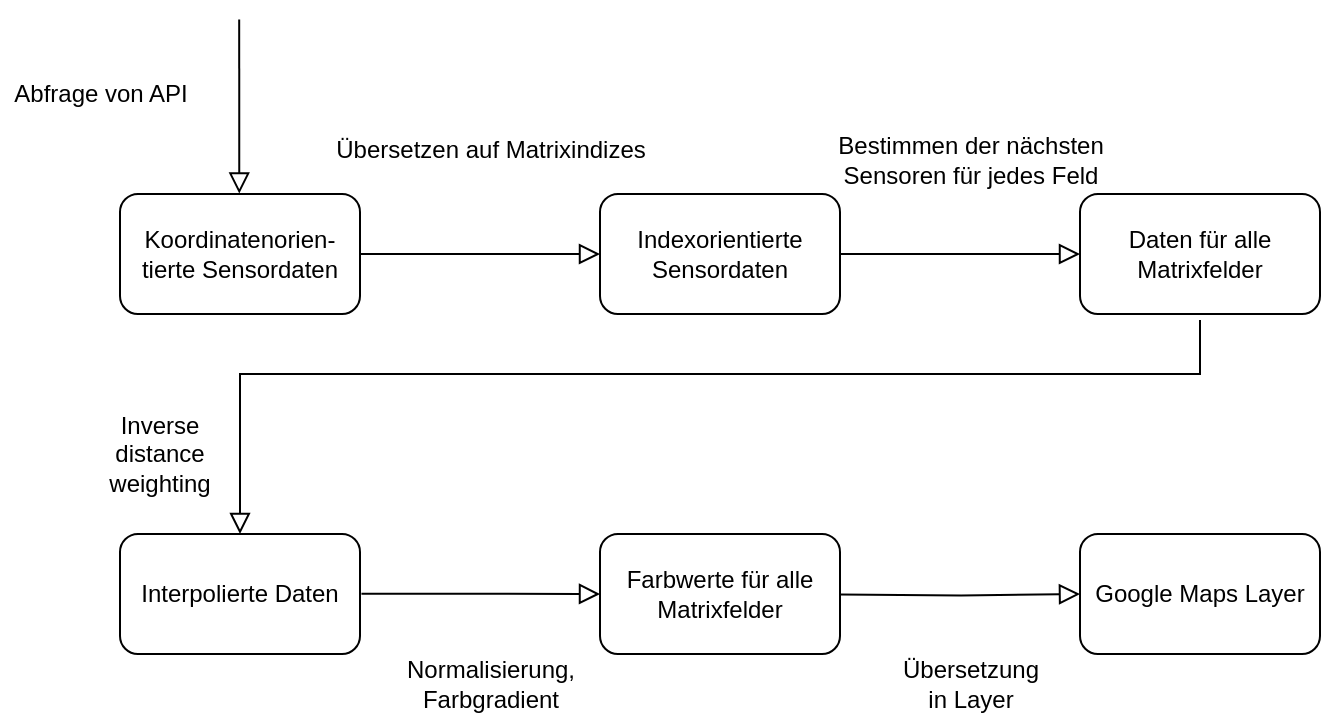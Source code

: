 <mxfile version="12.5.5" type="device"><diagram id="C5RBs43oDa-KdzZeNtuy" name="Page-1"><mxGraphModel dx="778" dy="1152" grid="1" gridSize="10" guides="1" tooltips="1" connect="1" arrows="1" fold="1" page="1" pageScale="1" pageWidth="827" pageHeight="1169" math="0" shadow="0"><root><mxCell id="WIyWlLk6GJQsqaUBKTNV-0"/><mxCell id="WIyWlLk6GJQsqaUBKTNV-1" parent="WIyWlLk6GJQsqaUBKTNV-0"/><mxCell id="WIyWlLk6GJQsqaUBKTNV-2" value="" style="rounded=0;html=1;jettySize=auto;orthogonalLoop=1;fontSize=11;endArrow=block;endFill=0;endSize=8;strokeWidth=1;shadow=0;labelBackgroundColor=none;edgeStyle=orthogonalEdgeStyle;entryX=0;entryY=0.5;entryDx=0;entryDy=0;" parent="WIyWlLk6GJQsqaUBKTNV-1" source="WIyWlLk6GJQsqaUBKTNV-3" target="g_OyMj41yCr8lyu9X0SW-0" edge="1"><mxGeometry relative="1" as="geometry"><mxPoint x="440" y="80" as="targetPoint"/></mxGeometry></mxCell><mxCell id="WIyWlLk6GJQsqaUBKTNV-3" value="Koordinatenorien-tierte Sensordaten" style="rounded=1;whiteSpace=wrap;html=1;fontSize=12;glass=0;strokeWidth=1;shadow=0;" parent="WIyWlLk6GJQsqaUBKTNV-1" vertex="1"><mxGeometry x="120" y="110" width="120" height="60" as="geometry"/></mxCell><mxCell id="g_OyMj41yCr8lyu9X0SW-0" value="&lt;div&gt;Indexorientierte&lt;/div&gt;&lt;div&gt;Sensordaten&lt;br&gt;&lt;/div&gt;" style="rounded=1;whiteSpace=wrap;html=1;" vertex="1" parent="WIyWlLk6GJQsqaUBKTNV-1"><mxGeometry x="360" y="110" width="120" height="60" as="geometry"/></mxCell><mxCell id="g_OyMj41yCr8lyu9X0SW-5" value="" style="rounded=0;html=1;jettySize=auto;orthogonalLoop=1;fontSize=11;endArrow=block;endFill=0;endSize=8;strokeWidth=1;shadow=0;labelBackgroundColor=none;edgeStyle=orthogonalEdgeStyle;entryX=0.592;entryY=-0.075;entryDx=0;entryDy=0;entryPerimeter=0;" edge="1" parent="WIyWlLk6GJQsqaUBKTNV-1"><mxGeometry relative="1" as="geometry"><mxPoint x="179.6" y="22.8" as="sourcePoint"/><mxPoint x="179.64" y="109.8" as="targetPoint"/><Array as="points"><mxPoint x="179.6" y="22.8"/></Array></mxGeometry></mxCell><mxCell id="g_OyMj41yCr8lyu9X0SW-11" value="Übersetzen auf Matrixindizes" style="text;html=1;align=center;verticalAlign=middle;resizable=0;points=[];autosize=1;" vertex="1" parent="WIyWlLk6GJQsqaUBKTNV-1"><mxGeometry x="220" y="78" width="170" height="20" as="geometry"/></mxCell><mxCell id="g_OyMj41yCr8lyu9X0SW-12" value="&lt;div&gt;Bestimmen der nächsten&lt;/div&gt;&lt;div&gt;Sensoren für jedes Feld&lt;br&gt;&lt;/div&gt;" style="text;html=1;align=center;verticalAlign=middle;resizable=0;points=[];autosize=1;" vertex="1" parent="WIyWlLk6GJQsqaUBKTNV-1"><mxGeometry x="470" y="78" width="150" height="30" as="geometry"/></mxCell><mxCell id="g_OyMj41yCr8lyu9X0SW-14" value="Daten für alle Matrixfelder" style="rounded=1;whiteSpace=wrap;html=1;" vertex="1" parent="WIyWlLk6GJQsqaUBKTNV-1"><mxGeometry x="600" y="110" width="120" height="60" as="geometry"/></mxCell><mxCell id="g_OyMj41yCr8lyu9X0SW-15" value="" style="rounded=0;html=1;jettySize=auto;orthogonalLoop=1;fontSize=11;endArrow=block;endFill=0;endSize=8;strokeWidth=1;shadow=0;labelBackgroundColor=none;edgeStyle=orthogonalEdgeStyle;exitX=1;exitY=0.5;exitDx=0;exitDy=0;" edge="1" parent="WIyWlLk6GJQsqaUBKTNV-1" source="g_OyMj41yCr8lyu9X0SW-0" target="g_OyMj41yCr8lyu9X0SW-14"><mxGeometry relative="1" as="geometry"><mxPoint x="459.583" y="170.003" as="sourcePoint"/><mxPoint x="459.583" y="257.503" as="targetPoint"/><Array as="points"/></mxGeometry></mxCell><mxCell id="g_OyMj41yCr8lyu9X0SW-16" value="Interpolierte Daten" style="rounded=1;whiteSpace=wrap;html=1;" vertex="1" parent="WIyWlLk6GJQsqaUBKTNV-1"><mxGeometry x="120" y="280" width="120" height="60" as="geometry"/></mxCell><mxCell id="g_OyMj41yCr8lyu9X0SW-19" value="" style="rounded=0;html=1;jettySize=auto;orthogonalLoop=1;fontSize=11;endArrow=block;endFill=0;endSize=8;strokeWidth=1;shadow=0;labelBackgroundColor=none;edgeStyle=orthogonalEdgeStyle;entryX=0.5;entryY=0;entryDx=0;entryDy=0;" edge="1" parent="WIyWlLk6GJQsqaUBKTNV-1" target="g_OyMj41yCr8lyu9X0SW-16"><mxGeometry relative="1" as="geometry"><mxPoint x="660" y="173" as="sourcePoint"/><mxPoint x="190" y="270" as="targetPoint"/><Array as="points"><mxPoint x="660" y="173"/><mxPoint x="660" y="200"/><mxPoint x="180" y="200"/></Array></mxGeometry></mxCell><mxCell id="g_OyMj41yCr8lyu9X0SW-20" value="&lt;div class=&quot;module__title js-about-item-title&quot;&gt;&lt;span class=&quot;module__title__link&quot;&gt;Inverse distance weighting&lt;/span&gt;&lt;/div&gt;&lt;span class=&quot;js-about-item-abstr&quot;&gt;&lt;/span&gt;" style="text;html=1;strokeColor=none;fillColor=none;align=center;verticalAlign=middle;whiteSpace=wrap;rounded=0;" vertex="1" parent="WIyWlLk6GJQsqaUBKTNV-1"><mxGeometry x="120" y="230" width="40" height="20" as="geometry"/></mxCell><mxCell id="g_OyMj41yCr8lyu9X0SW-23" value="Farbwerte für alle Matrixfelder" style="rounded=1;whiteSpace=wrap;html=1;" vertex="1" parent="WIyWlLk6GJQsqaUBKTNV-1"><mxGeometry x="360" y="280" width="120" height="60" as="geometry"/></mxCell><mxCell id="g_OyMj41yCr8lyu9X0SW-27" value="Abfrage von API" style="text;html=1;align=center;verticalAlign=middle;resizable=0;points=[];autosize=1;" vertex="1" parent="WIyWlLk6GJQsqaUBKTNV-1"><mxGeometry x="60" y="50" width="100" height="20" as="geometry"/></mxCell><mxCell id="g_OyMj41yCr8lyu9X0SW-28" value="Google Maps Layer" style="rounded=1;whiteSpace=wrap;html=1;" vertex="1" parent="WIyWlLk6GJQsqaUBKTNV-1"><mxGeometry x="600" y="280" width="120" height="60" as="geometry"/></mxCell><mxCell id="g_OyMj41yCr8lyu9X0SW-30" value="" style="rounded=0;html=1;jettySize=auto;orthogonalLoop=1;fontSize=11;endArrow=block;endFill=0;endSize=8;strokeWidth=1;shadow=0;labelBackgroundColor=none;edgeStyle=orthogonalEdgeStyle;exitX=1.006;exitY=0.498;exitDx=0;exitDy=0;exitPerimeter=0;entryX=0;entryY=0.5;entryDx=0;entryDy=0;" edge="1" parent="WIyWlLk6GJQsqaUBKTNV-1" source="g_OyMj41yCr8lyu9X0SW-16" target="g_OyMj41yCr8lyu9X0SW-23"><mxGeometry relative="1" as="geometry"><mxPoint x="334.583" y="280.003" as="sourcePoint"/><mxPoint x="330" y="360" as="targetPoint"/><Array as="points"/></mxGeometry></mxCell><mxCell id="g_OyMj41yCr8lyu9X0SW-31" value="" style="rounded=0;html=1;jettySize=auto;orthogonalLoop=1;fontSize=11;endArrow=block;endFill=0;endSize=8;strokeWidth=1;shadow=0;labelBackgroundColor=none;edgeStyle=orthogonalEdgeStyle;entryX=0;entryY=0.5;entryDx=0;entryDy=0;" edge="1" parent="WIyWlLk6GJQsqaUBKTNV-1" target="g_OyMj41yCr8lyu9X0SW-28"><mxGeometry relative="1" as="geometry"><mxPoint x="480" y="310.19" as="sourcePoint"/><mxPoint x="590.104" y="309.986" as="targetPoint"/><Array as="points"/></mxGeometry></mxCell><mxCell id="g_OyMj41yCr8lyu9X0SW-32" value="&lt;div&gt;Normalisierung,&lt;br&gt;&lt;/div&gt;&lt;div&gt;Farbgradient&lt;/div&gt;" style="text;html=1;align=center;verticalAlign=middle;resizable=0;points=[];autosize=1;" vertex="1" parent="WIyWlLk6GJQsqaUBKTNV-1"><mxGeometry x="255" y="340" width="100" height="30" as="geometry"/></mxCell><mxCell id="g_OyMj41yCr8lyu9X0SW-33" value="&lt;div&gt;Übersetzung&lt;/div&gt;&lt;div&gt;in Layer&lt;br&gt;&lt;/div&gt;" style="text;html=1;align=center;verticalAlign=middle;resizable=0;points=[];autosize=1;" vertex="1" parent="WIyWlLk6GJQsqaUBKTNV-1"><mxGeometry x="500" y="340" width="90" height="30" as="geometry"/></mxCell></root></mxGraphModel></diagram></mxfile>